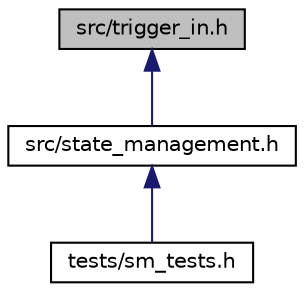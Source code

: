 digraph "src/trigger_in.h"
{
 // LATEX_PDF_SIZE
  edge [fontname="Helvetica",fontsize="10",labelfontname="Helvetica",labelfontsize="10"];
  node [fontname="Helvetica",fontsize="10",shape=record];
  Node1 [label="src/trigger_in.h",height=0.2,width=0.4,color="black", fillcolor="grey75", style="filled", fontcolor="black",tooltip="Trigger in interface."];
  Node1 -> Node2 [dir="back",color="midnightblue",fontsize="10",style="solid"];
  Node2 [label="src/state_management.h",height=0.2,width=0.4,color="black", fillcolor="white", style="filled",URL="$state__management_8h.html",tooltip="State Management main header file."];
  Node2 -> Node3 [dir="back",color="midnightblue",fontsize="10",style="solid"];
  Node3 [label="tests/sm_tests.h",height=0.2,width=0.4,color="black", fillcolor="white", style="filled",URL="$sm__tests_8h.html",tooltip="Header with text fixture and basic includes for SM tests."];
}
